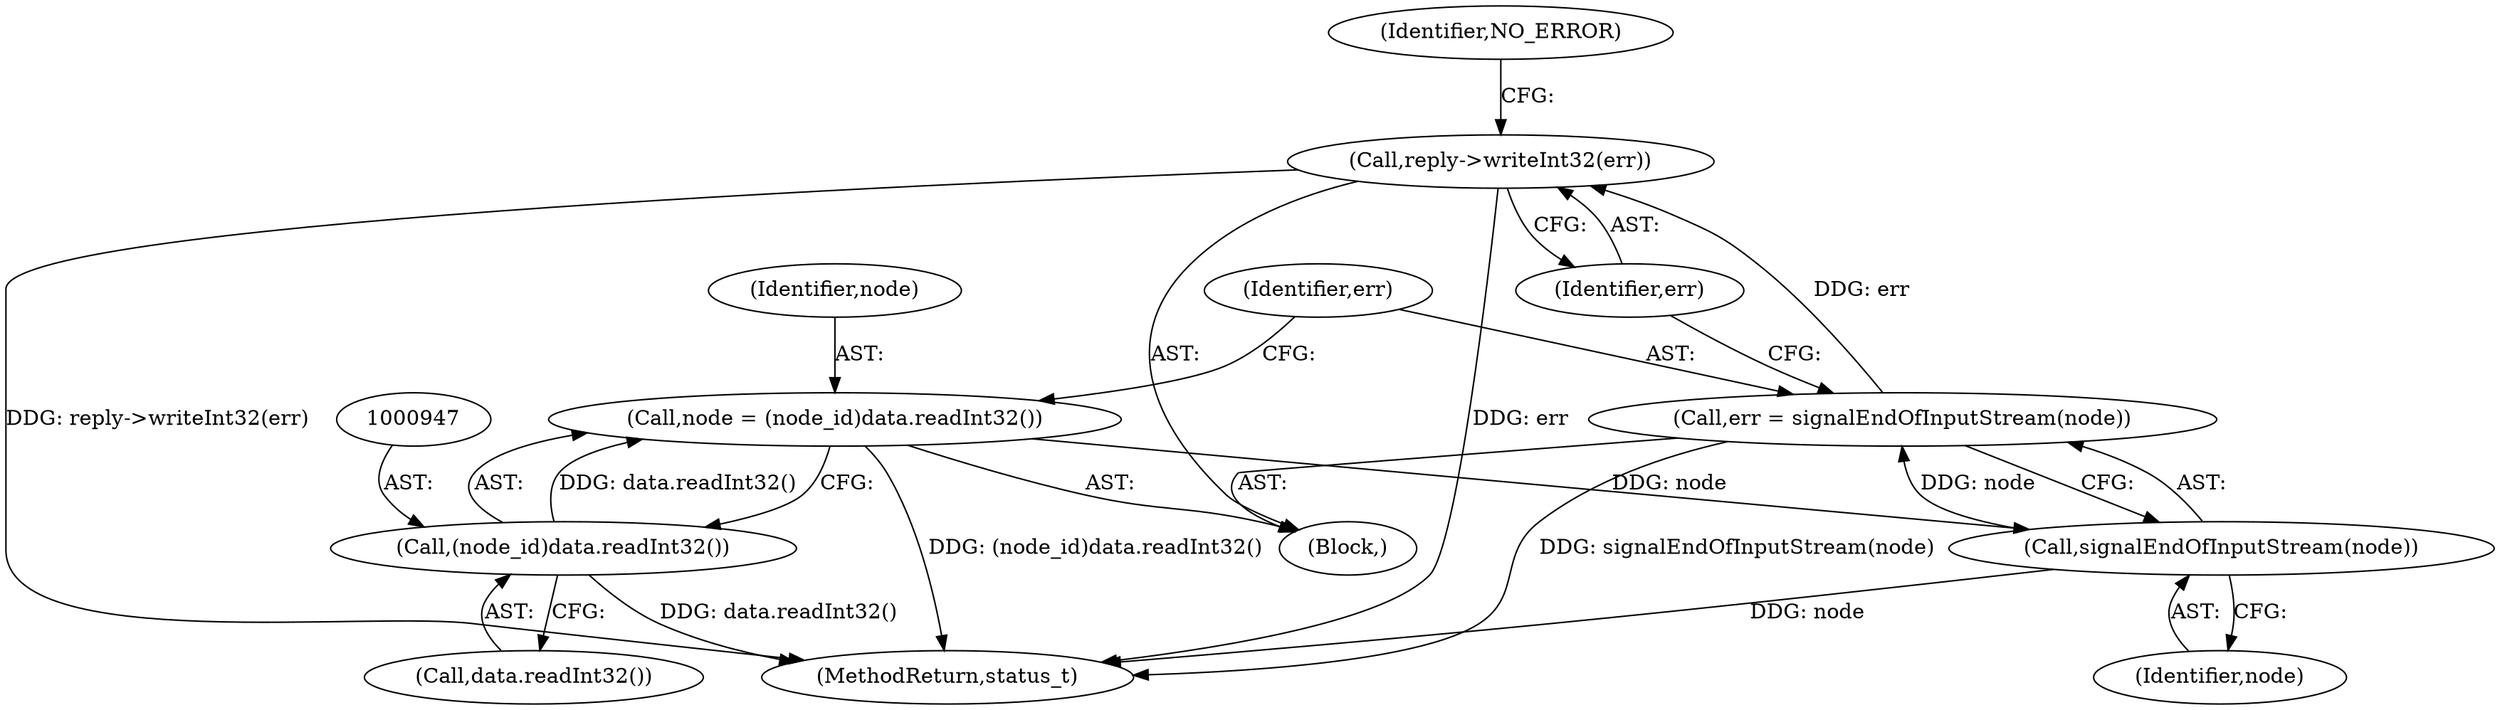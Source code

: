 digraph "0_Android_db829699d3293f254a7387894303451a91278986@API" {
"1000954" [label="(Call,reply->writeInt32(err))"];
"1000950" [label="(Call,err = signalEndOfInputStream(node))"];
"1000952" [label="(Call,signalEndOfInputStream(node))"];
"1000944" [label="(Call,node = (node_id)data.readInt32())"];
"1000946" [label="(Call,(node_id)data.readInt32())"];
"1000957" [label="(Identifier,NO_ERROR)"];
"1001364" [label="(MethodReturn,status_t)"];
"1000952" [label="(Call,signalEndOfInputStream(node))"];
"1000948" [label="(Call,data.readInt32())"];
"1000953" [label="(Identifier,node)"];
"1000954" [label="(Call,reply->writeInt32(err))"];
"1000938" [label="(Block,)"];
"1000946" [label="(Call,(node_id)data.readInt32())"];
"1000950" [label="(Call,err = signalEndOfInputStream(node))"];
"1000944" [label="(Call,node = (node_id)data.readInt32())"];
"1000945" [label="(Identifier,node)"];
"1000951" [label="(Identifier,err)"];
"1000955" [label="(Identifier,err)"];
"1000954" -> "1000938"  [label="AST: "];
"1000954" -> "1000955"  [label="CFG: "];
"1000955" -> "1000954"  [label="AST: "];
"1000957" -> "1000954"  [label="CFG: "];
"1000954" -> "1001364"  [label="DDG: reply->writeInt32(err)"];
"1000954" -> "1001364"  [label="DDG: err"];
"1000950" -> "1000954"  [label="DDG: err"];
"1000950" -> "1000938"  [label="AST: "];
"1000950" -> "1000952"  [label="CFG: "];
"1000951" -> "1000950"  [label="AST: "];
"1000952" -> "1000950"  [label="AST: "];
"1000955" -> "1000950"  [label="CFG: "];
"1000950" -> "1001364"  [label="DDG: signalEndOfInputStream(node)"];
"1000952" -> "1000950"  [label="DDG: node"];
"1000952" -> "1000953"  [label="CFG: "];
"1000953" -> "1000952"  [label="AST: "];
"1000952" -> "1001364"  [label="DDG: node"];
"1000944" -> "1000952"  [label="DDG: node"];
"1000944" -> "1000938"  [label="AST: "];
"1000944" -> "1000946"  [label="CFG: "];
"1000945" -> "1000944"  [label="AST: "];
"1000946" -> "1000944"  [label="AST: "];
"1000951" -> "1000944"  [label="CFG: "];
"1000944" -> "1001364"  [label="DDG: (node_id)data.readInt32()"];
"1000946" -> "1000944"  [label="DDG: data.readInt32()"];
"1000946" -> "1000948"  [label="CFG: "];
"1000947" -> "1000946"  [label="AST: "];
"1000948" -> "1000946"  [label="AST: "];
"1000946" -> "1001364"  [label="DDG: data.readInt32()"];
}
